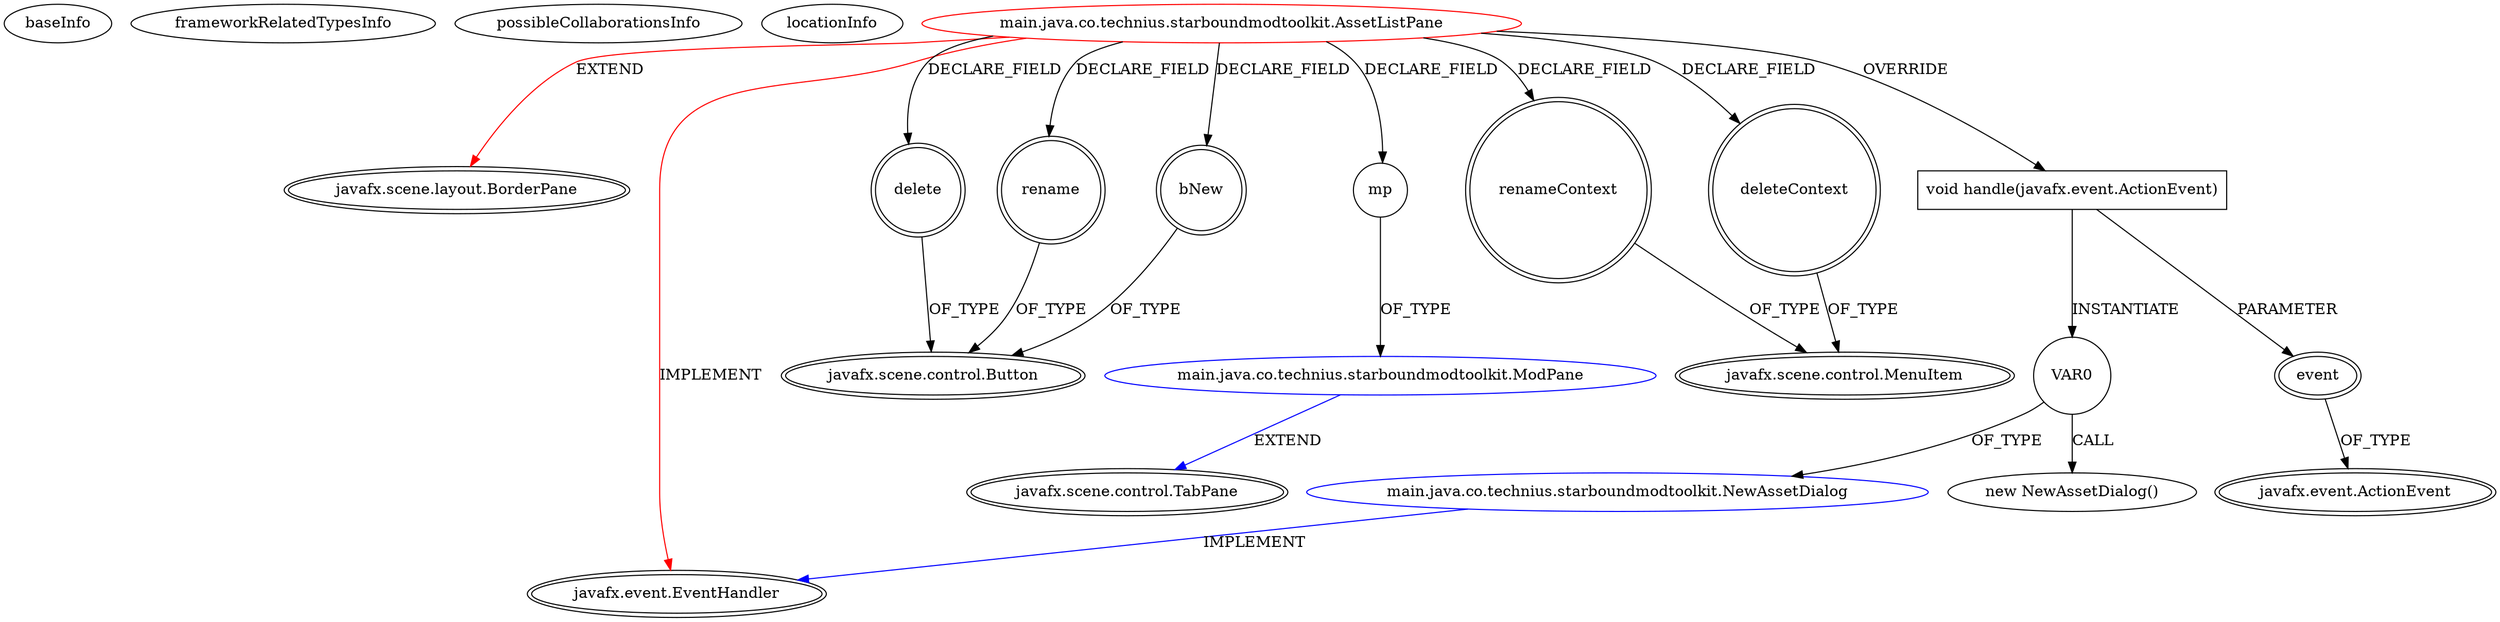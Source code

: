 digraph {
baseInfo[graphId=1415,category="extension_graph",isAnonymous=false,possibleRelation=true]
frameworkRelatedTypesInfo[0="javafx.scene.layout.BorderPane",1="javafx.event.EventHandler"]
possibleCollaborationsInfo[0="1415~OVERRIDING_METHOD_DECLARATION-INSTANTIATION-~javafx.scene.layout.BorderPane javafx.event.EventHandler ~javafx.event.EventHandler ~false~false",1="1415~FIELD_DECLARATION-~javafx.scene.layout.BorderPane javafx.event.EventHandler ~javafx.scene.control.TabPane ~false~false"]
locationInfo[projectName="Technius-Starbound-Mod-Toolkit",filePath="/Technius-Starbound-Mod-Toolkit/Starbound-Mod-Toolkit-master/src/main/java/co/technius/starboundmodtoolkit/AssetListPane.java",contextSignature="AssetListPane",graphId="1415"]
0[label="main.java.co.technius.starboundmodtoolkit.AssetListPane",vertexType="ROOT_CLIENT_CLASS_DECLARATION",isFrameworkType=false,color=red]
1[label="javafx.scene.layout.BorderPane",vertexType="FRAMEWORK_CLASS_TYPE",isFrameworkType=true,peripheries=2]
2[label="javafx.event.EventHandler",vertexType="FRAMEWORK_INTERFACE_TYPE",isFrameworkType=true,peripheries=2]
3[label="bNew",vertexType="FIELD_DECLARATION",isFrameworkType=true,peripheries=2,shape=circle]
4[label="javafx.scene.control.Button",vertexType="FRAMEWORK_CLASS_TYPE",isFrameworkType=true,peripheries=2]
5[label="delete",vertexType="FIELD_DECLARATION",isFrameworkType=true,peripheries=2,shape=circle]
7[label="deleteContext",vertexType="FIELD_DECLARATION",isFrameworkType=true,peripheries=2,shape=circle]
8[label="javafx.scene.control.MenuItem",vertexType="FRAMEWORK_CLASS_TYPE",isFrameworkType=true,peripheries=2]
9[label="mp",vertexType="FIELD_DECLARATION",isFrameworkType=false,shape=circle]
10[label="main.java.co.technius.starboundmodtoolkit.ModPane",vertexType="REFERENCE_CLIENT_CLASS_DECLARATION",isFrameworkType=false,color=blue]
11[label="javafx.scene.control.TabPane",vertexType="FRAMEWORK_CLASS_TYPE",isFrameworkType=true,peripheries=2]
12[label="rename",vertexType="FIELD_DECLARATION",isFrameworkType=true,peripheries=2,shape=circle]
14[label="renameContext",vertexType="FIELD_DECLARATION",isFrameworkType=true,peripheries=2,shape=circle]
16[label="void handle(javafx.event.ActionEvent)",vertexType="OVERRIDING_METHOD_DECLARATION",isFrameworkType=false,shape=box]
17[label="event",vertexType="PARAMETER_DECLARATION",isFrameworkType=true,peripheries=2]
18[label="javafx.event.ActionEvent",vertexType="FRAMEWORK_CLASS_TYPE",isFrameworkType=true,peripheries=2]
20[label="VAR0",vertexType="VARIABLE_EXPRESION",isFrameworkType=false,shape=circle]
21[label="main.java.co.technius.starboundmodtoolkit.NewAssetDialog",vertexType="REFERENCE_CLIENT_CLASS_DECLARATION",isFrameworkType=false,color=blue]
19[label="new NewAssetDialog()",vertexType="CONSTRUCTOR_CALL",isFrameworkType=false]
0->1[label="EXTEND",color=red]
0->2[label="IMPLEMENT",color=red]
0->3[label="DECLARE_FIELD"]
3->4[label="OF_TYPE"]
0->5[label="DECLARE_FIELD"]
5->4[label="OF_TYPE"]
0->7[label="DECLARE_FIELD"]
7->8[label="OF_TYPE"]
0->9[label="DECLARE_FIELD"]
10->11[label="EXTEND",color=blue]
9->10[label="OF_TYPE"]
0->12[label="DECLARE_FIELD"]
12->4[label="OF_TYPE"]
0->14[label="DECLARE_FIELD"]
14->8[label="OF_TYPE"]
0->16[label="OVERRIDE"]
17->18[label="OF_TYPE"]
16->17[label="PARAMETER"]
16->20[label="INSTANTIATE"]
21->2[label="IMPLEMENT",color=blue]
20->21[label="OF_TYPE"]
20->19[label="CALL"]
}
